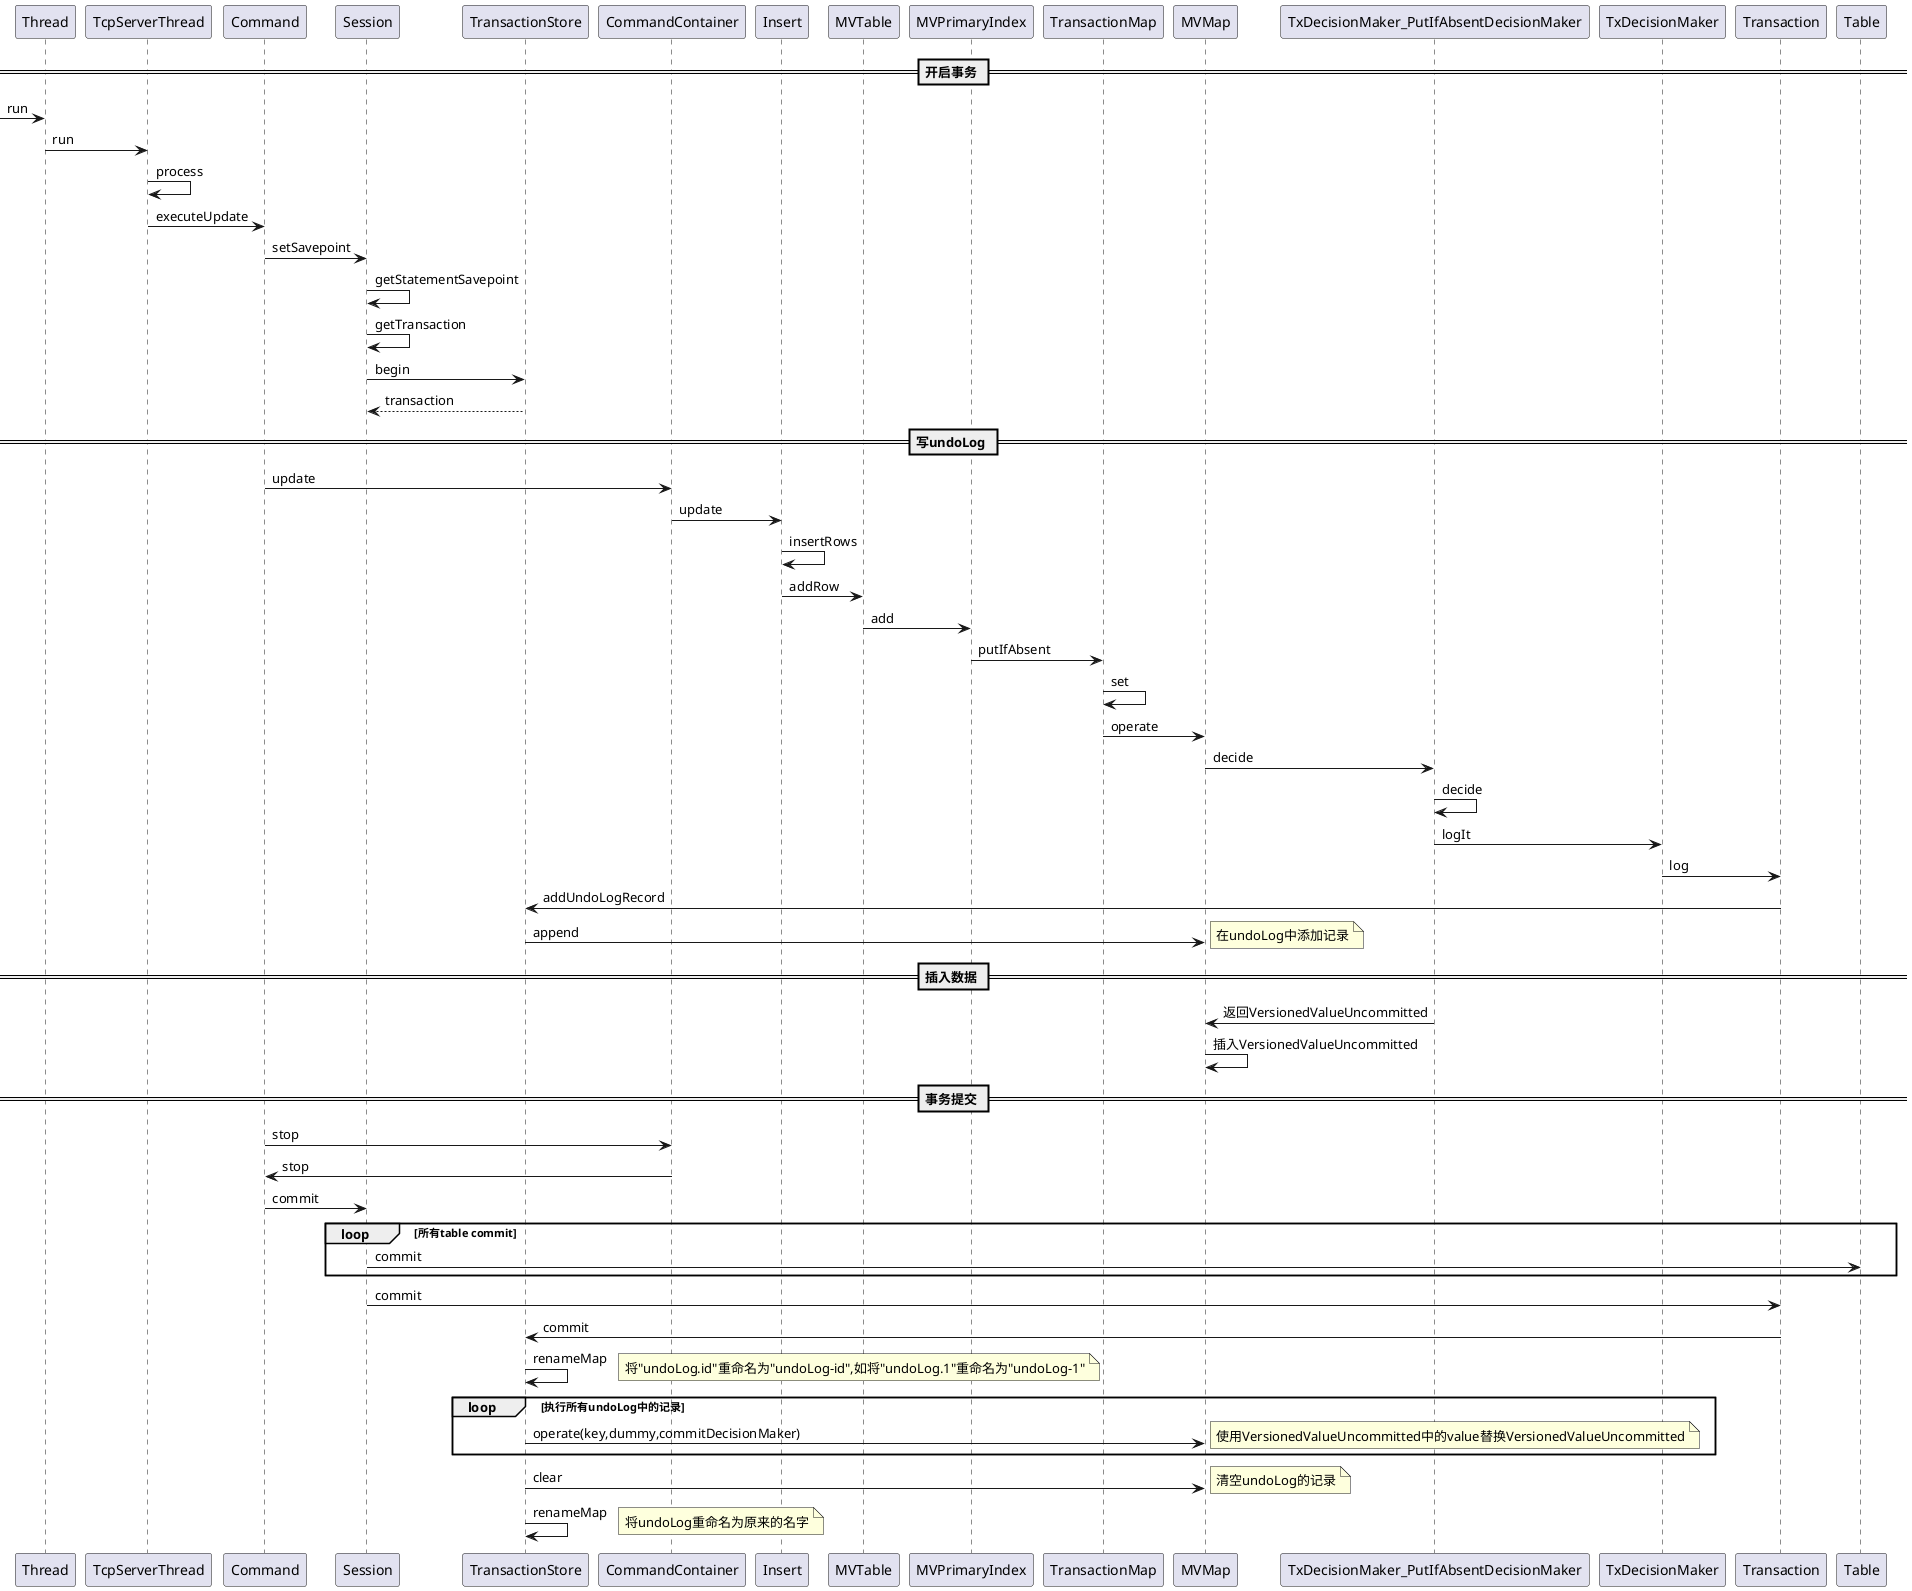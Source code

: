 @startuml

== 开启事务 ==
[->Thread:run
Thread->TcpServerThread:run
TcpServerThread->TcpServerThread:process
TcpServerThread->Command:executeUpdate
Command->Session:setSavepoint
Session->Session:getStatementSavepoint
Session->Session:getTransaction
Session->TransactionStore:begin
return transaction


==  写undoLog ==

Command->CommandContainer:update
CommandContainer->Insert:update
Insert->Insert:insertRows
Insert->MVTable:addRow
MVTable->MVPrimaryIndex:add
MVPrimaryIndex->TransactionMap:putIfAbsent
TransactionMap->TransactionMap:set
TransactionMap->MVMap:operate
MVMap->TxDecisionMaker_PutIfAbsentDecisionMaker:decide
TxDecisionMaker_PutIfAbsentDecisionMaker->TxDecisionMaker_PutIfAbsentDecisionMaker:decide
TxDecisionMaker_PutIfAbsentDecisionMaker->TxDecisionMaker:logIt
TxDecisionMaker->Transaction:log
Transaction->TransactionStore:addUndoLogRecord
TransactionStore->MVMap:append
note right:在undoLog中添加记录


==  插入数据 ==

TxDecisionMaker_PutIfAbsentDecisionMaker->MVMap:返回VersionedValueUncommitted
MVMap->MVMap:插入VersionedValueUncommitted


== 事务提交 ==

Command->CommandContainer:stop
CommandContainer->Command:stop
Command->Session:commit
loop 所有table commit
Session->Table:commit
end
Session->Transaction:commit
Transaction->TransactionStore:commit
TransactionStore->TransactionStore:renameMap
note right:将"undoLog.id"重命名为"undoLog-id",如将"undoLog.1"重命名为"undoLog-1"
loop 执行所有undoLog中的记录
TransactionStore->MVMap:operate(key,dummy,commitDecisionMaker)
note right:使用VersionedValueUncommitted中的value替换VersionedValueUncommitted
end
TransactionStore->MVMap:clear
note right:清空undoLog的记录
TransactionStore->TransactionStore:renameMap
note right:将undoLog重命名为原来的名字




@enduml